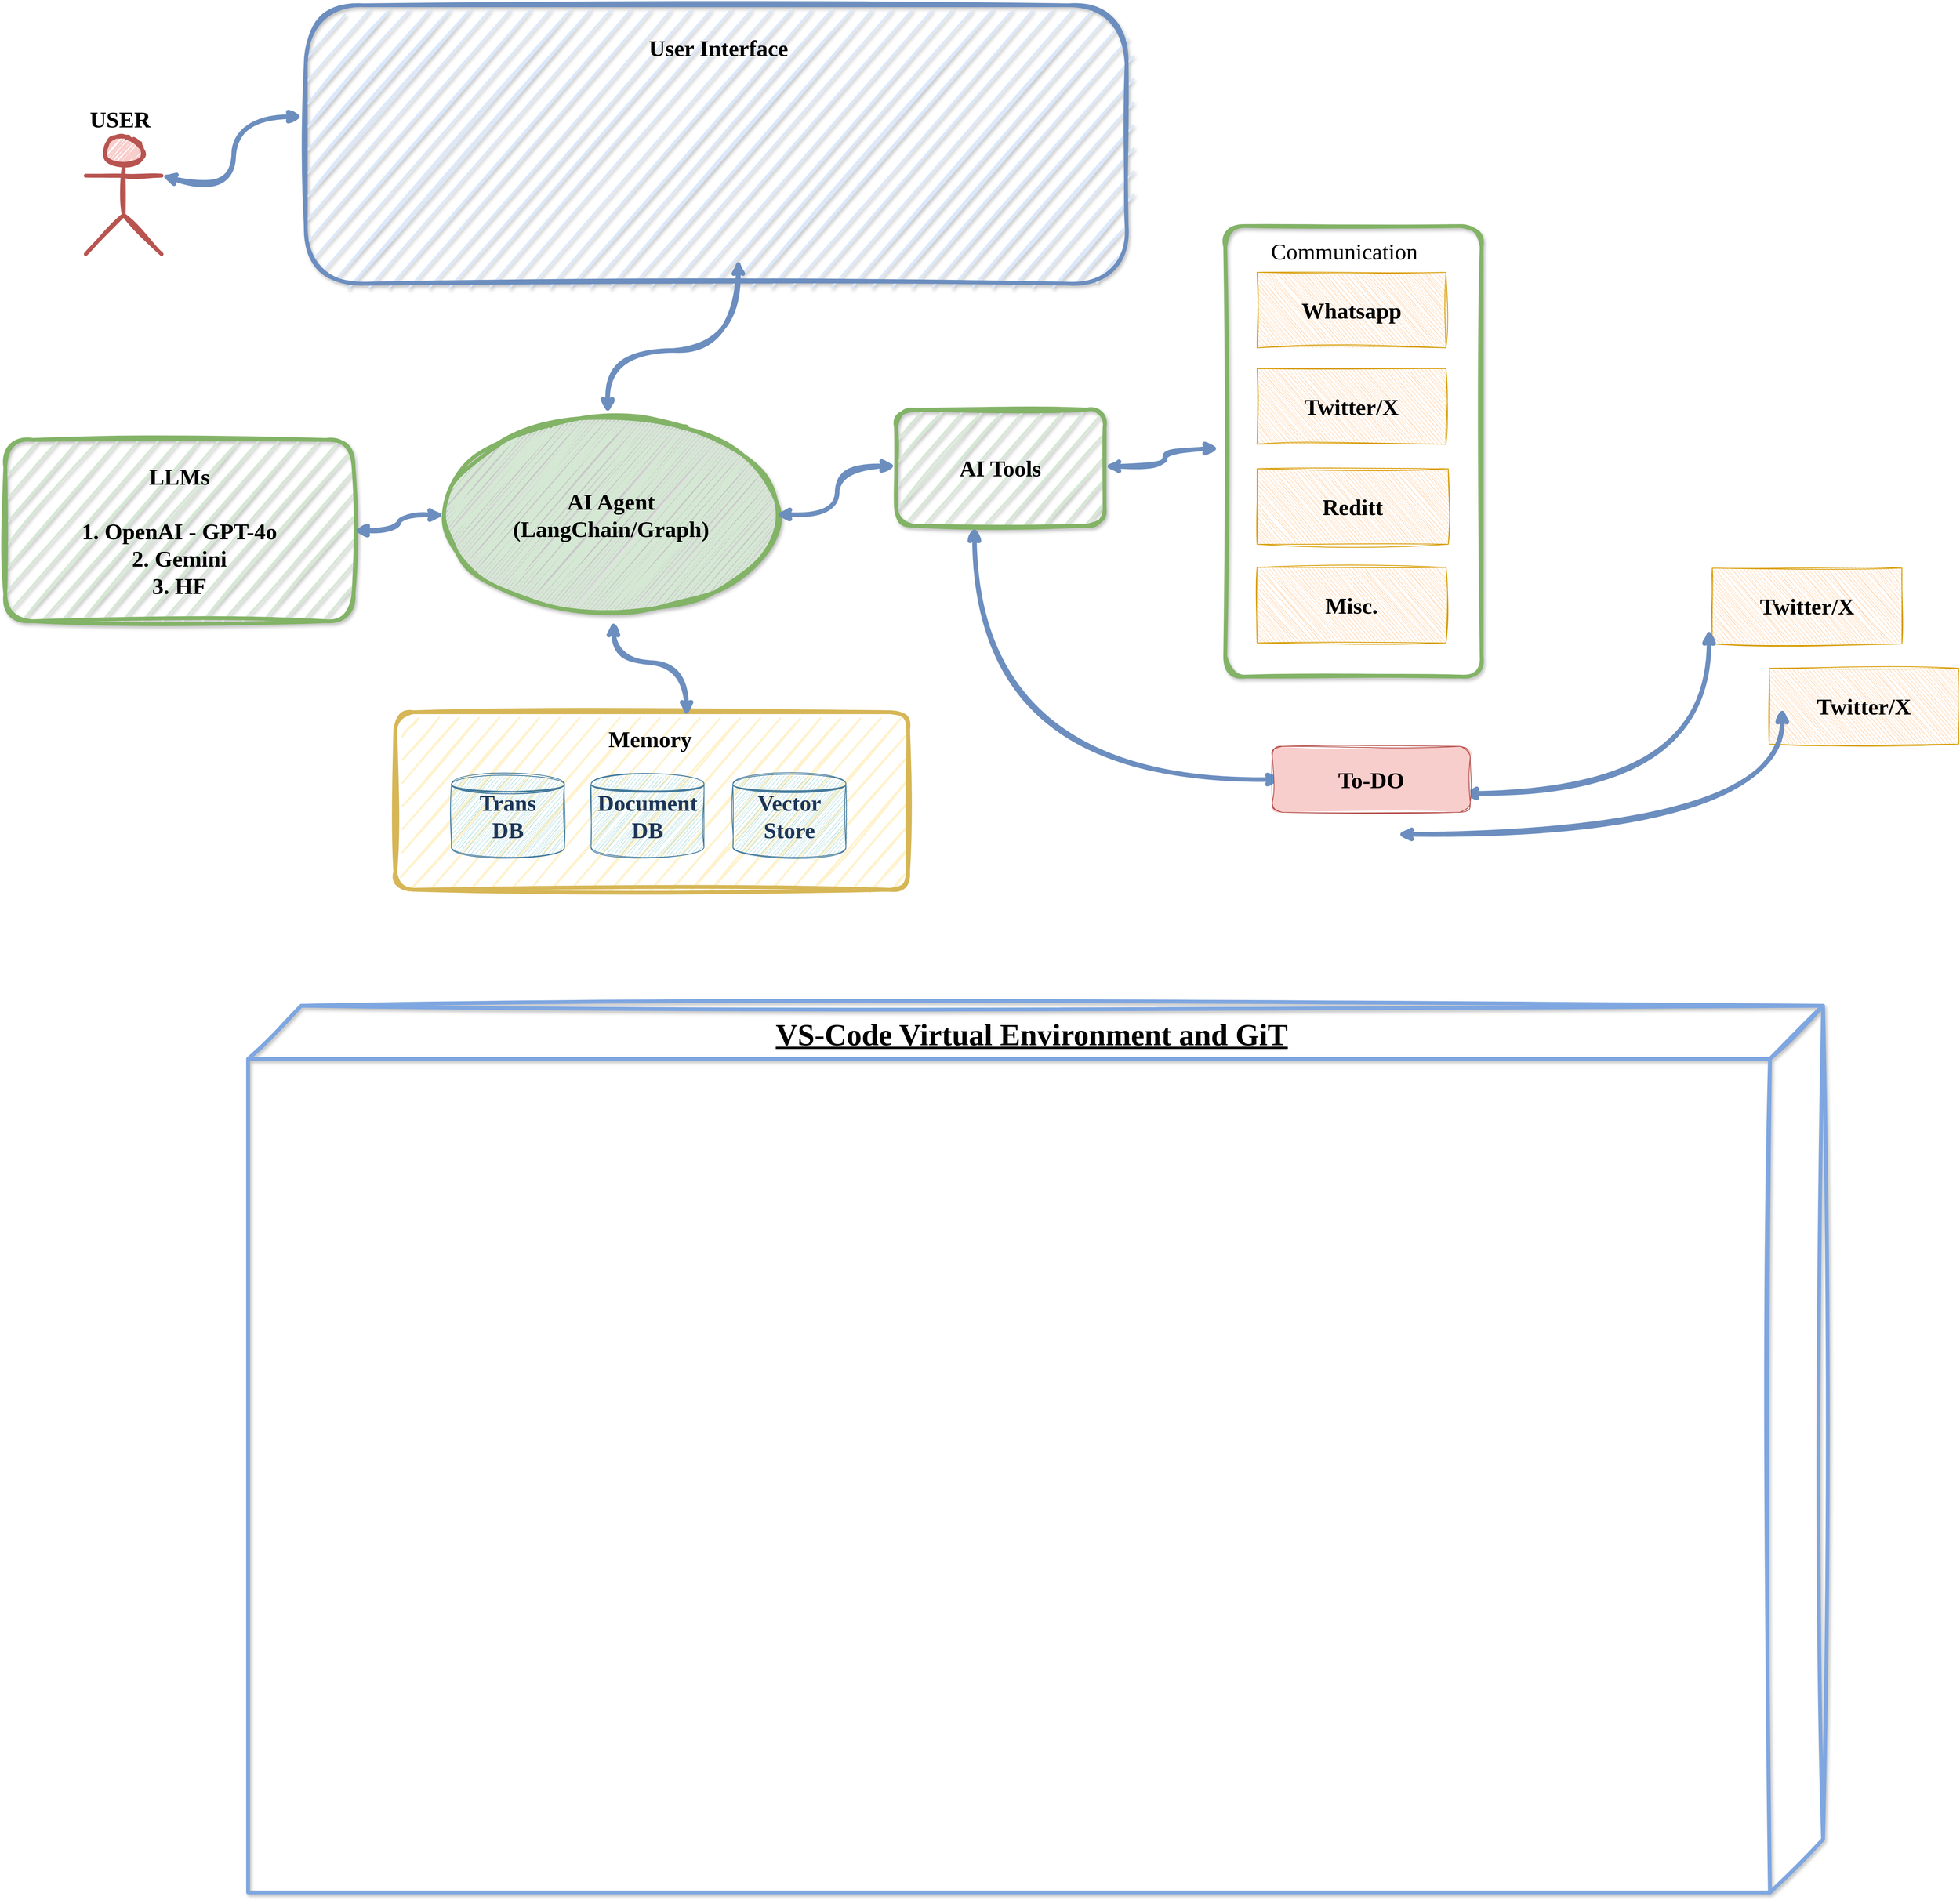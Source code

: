 <mxfile version="26.1.3">
  <diagram name="Page-1" id="c7558073-3199-34d8-9f00-42111426c3f3">
    <mxGraphModel dx="4380" dy="3300" grid="0" gridSize="10" guides="0" tooltips="1" connect="0" arrows="1" fold="1" page="1" pageScale="1" pageWidth="850" pageHeight="1100" background="none" math="0" shadow="0" adaptiveColors="auto">
      <root>
        <object label="" id="0">
          <mxCell />
        </object>
        <mxCell id="1" parent="0" />
        <mxCell id="TeiEiH09iCQTftUvuPfI-24" value="User Interface" style="text;html=1;align=center;verticalAlign=middle;whiteSpace=wrap;rounded=1;fontFamily=Comic Sans MS;fontSize=30;fontStyle=1;fillColor=#dae8fc;strokeColor=#6c8ebf;fillStyle=auto;shadow=1;labelBackgroundColor=none;arcSize=21;strokeWidth=5;sketch=1;curveFitting=1;jiggle=2;movableLabel=1;" parent="1" vertex="1">
          <mxGeometry x="519" y="-111" width="1082" height="367" as="geometry">
            <mxPoint x="3" y="-128" as="offset" />
          </mxGeometry>
        </mxCell>
        <mxCell id="TeiEiH09iCQTftUvuPfI-31" value="&lt;div&gt;&lt;font&gt;LLMs&lt;/font&gt;&lt;/div&gt;&lt;div&gt;&lt;br&gt;&lt;/div&gt;&lt;div&gt;1. OpenAI - GPT-4o&lt;/div&gt;&lt;div&gt;2. Gemini&lt;/div&gt;&lt;div&gt;3. HF&lt;br&gt;&lt;/div&gt;" style="text;html=1;align=center;verticalAlign=middle;whiteSpace=wrap;rounded=1;fontFamily=Comic Sans MS;fontSize=30;fontStyle=1;fillColor=#d5e8d4;strokeColor=#82b366;fillStyle=auto;shadow=1;labelBackgroundColor=none;sketch=1;curveFitting=1;jiggle=2;strokeWidth=5;imageAspect=1;snapToPoint=0;fixDash=0;metaEdit=1;movableLabel=0;resizeWidth=0;resizeHeight=0;sketchStyle=rough;" parent="1" vertex="1">
          <mxGeometry x="123" y="462" width="459" height="239" as="geometry" />
        </mxCell>
        <mxCell id="BFHTQyS8qlT6twQpDue1-9" value="" style="endArrow=classic;startArrow=classic;endFill=1;startFill=1;html=1;rounded=0;sketch=1;hachureGap=4;jiggle=2;curveFitting=1;fontFamily=Comic Sans MS;strokeWidth=6;fillColor=#dae8fc;strokeColor=#6c8ebf;flowAnimation=0;snapToPoint=1;arcSize=50;backgroundOutline=1;sketchStyle=rough;edgeStyle=orthogonalEdgeStyle;curved=1;fontSize=30;" edge="1" parent="1" source="TeiEiH09iCQTftUvuPfI-31" target="D7hKkzI2UtDsNL6RZgkP-2">
          <mxGeometry width="160" relative="1" as="geometry">
            <mxPoint x="1006" y="859" as="sourcePoint" />
            <mxPoint x="1119" y="628" as="targetPoint" />
          </mxGeometry>
        </mxCell>
        <mxCell id="BFHTQyS8qlT6twQpDue1-16" value="" style="endArrow=classic;startArrow=classic;endFill=1;startFill=1;html=1;rounded=0;sketch=1;hachureGap=4;jiggle=2;curveFitting=1;fontFamily=Comic Sans MS;strokeWidth=6;fillColor=#dae8fc;strokeColor=#6c8ebf;flowAnimation=0;exitX=0.527;exitY=0.913;exitDx=0;exitDy=0;exitPerimeter=0;snapToPoint=1;arcSize=50;backgroundOutline=1;sketchStyle=rough;edgeStyle=orthogonalEdgeStyle;curved=1;entryX=0.49;entryY=-0.019;entryDx=0;entryDy=0;entryPerimeter=0;fontSize=30;" edge="1" parent="1" source="TeiEiH09iCQTftUvuPfI-24" target="D7hKkzI2UtDsNL6RZgkP-2">
          <mxGeometry width="160" relative="1" as="geometry">
            <mxPoint x="679" y="687" as="sourcePoint" />
            <mxPoint x="1448" y="419" as="targetPoint" />
          </mxGeometry>
        </mxCell>
        <mxCell id="BFHTQyS8qlT6twQpDue1-26" value="&lt;b&gt;&lt;font&gt;Twitter/X&lt;/font&gt;&lt;/b&gt;" style="whiteSpace=wrap;html=1;rounded=0;arcSize=50;align=center;verticalAlign=middle;strokeWidth=1;autosize=1;spacing=4;treeFolding=1;treeMoving=1;newEdgeStyle={&quot;edgeStyle&quot;:&quot;entityRelationEdgeStyle&quot;,&quot;startArrow&quot;:&quot;none&quot;,&quot;endArrow&quot;:&quot;none&quot;,&quot;segment&quot;:10,&quot;curved&quot;:1,&quot;sourcePerimeterSpacing&quot;:0,&quot;targetPerimeterSpacing&quot;:0};hachureGap=4;fontFamily=Comic Sans MS;fillColor=#FFCE9F;strokeColor=#d79b00;shadow=0;aspect=fixed;flipV=1;fontSize=30;sketch=1;curveFitting=1;jiggle=2;" vertex="1" parent="1">
          <mxGeometry x="2373" y="631" width="250" height="100" as="geometry" />
        </mxCell>
        <mxCell id="BFHTQyS8qlT6twQpDue1-27" value="" style="endArrow=classic;startArrow=classic;endFill=1;startFill=1;html=1;rounded=0;sketch=1;hachureGap=4;jiggle=2;curveFitting=1;fontFamily=Comic Sans MS;strokeWidth=6;fillColor=#dae8fc;strokeColor=#6c8ebf;flowAnimation=0;snapToPoint=1;arcSize=50;backgroundOutline=1;sketchStyle=rough;edgeStyle=orthogonalEdgeStyle;curved=1;exitX=0.961;exitY=0.713;exitDx=0;exitDy=0;exitPerimeter=0;entryX=-0.017;entryY=0.194;entryDx=0;entryDy=0;entryPerimeter=0;fontSize=30;" edge="1" parent="1" target="BFHTQyS8qlT6twQpDue1-26" source="TeiEiH09iCQTftUvuPfI-46">
          <mxGeometry width="160" relative="1" as="geometry">
            <mxPoint x="1742" y="881" as="sourcePoint" />
            <mxPoint x="2244.765" y="689.704" as="targetPoint" />
          </mxGeometry>
        </mxCell>
        <mxCell id="BFHTQyS8qlT6twQpDue1-29" value="&lt;b&gt;&lt;font&gt;Twitter/X&lt;/font&gt;&lt;/b&gt;" style="whiteSpace=wrap;html=1;rounded=0;arcSize=50;align=center;verticalAlign=middle;strokeWidth=1;autosize=1;spacing=4;treeFolding=1;treeMoving=1;newEdgeStyle={&quot;edgeStyle&quot;:&quot;entityRelationEdgeStyle&quot;,&quot;startArrow&quot;:&quot;none&quot;,&quot;endArrow&quot;:&quot;none&quot;,&quot;segment&quot;:10,&quot;curved&quot;:1,&quot;sourcePerimeterSpacing&quot;:0,&quot;targetPerimeterSpacing&quot;:0};hachureGap=4;fontFamily=Comic Sans MS;fillColor=#FFCE9F;strokeColor=#d79b00;shadow=0;aspect=fixed;flipV=1;fontSize=30;sketch=1;curveFitting=1;jiggle=2;" vertex="1" parent="1">
          <mxGeometry x="2448" y="763" width="250" height="100" as="geometry" />
        </mxCell>
        <mxCell id="BFHTQyS8qlT6twQpDue1-30" value="" style="endArrow=classic;startArrow=classic;endFill=1;startFill=1;html=1;rounded=0;sketch=1;hachureGap=4;jiggle=2;curveFitting=1;fontFamily=Comic Sans MS;strokeWidth=6;fillColor=#dae8fc;strokeColor=#6c8ebf;flowAnimation=0;snapToPoint=1;arcSize=50;backgroundOutline=1;sketchStyle=rough;edgeStyle=orthogonalEdgeStyle;curved=1;exitX=0.961;exitY=0.713;exitDx=0;exitDy=0;exitPerimeter=0;entryX=0.069;entryY=0.476;entryDx=0;entryDy=0;entryPerimeter=0;fontSize=30;" edge="1" parent="1" target="BFHTQyS8qlT6twQpDue1-29">
          <mxGeometry width="160" relative="1" as="geometry">
            <mxPoint x="1958" y="982" as="sourcePoint" />
            <mxPoint x="2893" y="922" as="targetPoint" />
          </mxGeometry>
        </mxCell>
        <mxCell id="BFHTQyS8qlT6twQpDue1-33" value="&lt;font&gt;USER&lt;/font&gt;" style="shape=umlActor;verticalLabelPosition=bottom;verticalAlign=top;html=1;sketch=1;hachureGap=4;jiggle=2;curveFitting=1;fontFamily=Comic Sans MS;strokeWidth=5;fillColor=#f8cecc;strokeColor=#b85450;fixDash=0;movableLabel=1;fontStyle=1;fontSize=30;" vertex="1" parent="1">
          <mxGeometry x="229" y="62" width="100" height="155" as="geometry">
            <mxPoint x="-5" y="-202" as="offset" />
          </mxGeometry>
        </mxCell>
        <mxCell id="BFHTQyS8qlT6twQpDue1-34" value="" style="endArrow=classic;startArrow=classic;endFill=1;startFill=1;html=1;rounded=0;sketch=1;hachureGap=4;jiggle=2;curveFitting=1;fontFamily=Comic Sans MS;strokeWidth=6;fillColor=#dae8fc;strokeColor=#6c8ebf;flowAnimation=0;exitX=-0.004;exitY=0.4;exitDx=0;exitDy=0;exitPerimeter=0;snapToPoint=1;arcSize=50;backgroundOutline=1;sketchStyle=rough;edgeStyle=orthogonalEdgeStyle;curved=1;fontSize=30;" edge="1" parent="1" source="TeiEiH09iCQTftUvuPfI-24" target="BFHTQyS8qlT6twQpDue1-33">
          <mxGeometry width="160" relative="1" as="geometry">
            <mxPoint x="1020" y="215" as="sourcePoint" />
            <mxPoint x="928" y="377" as="targetPoint" />
          </mxGeometry>
        </mxCell>
        <mxCell id="BFHTQyS8qlT6twQpDue1-35" value="&lt;div align=&quot;center&quot;&gt;&lt;b&gt;&lt;font style=&quot;font-size: 40px;&quot;&gt;VS-Code Virtual Environment and GiT&lt;/font&gt;&lt;/b&gt;&lt;/div&gt;" style="verticalAlign=top;align=center;spacingTop=8;spacingLeft=2;spacingRight=12;shape=cube;size=70;direction=south;fontStyle=4;html=1;whiteSpace=wrap;sketch=1;hachureGap=4;jiggle=2;curveFitting=1;fontFamily=Comic Sans MS;fillColor=none;fontSize=30;strokeWidth=5;strokeColor=#7EA6E0;shadow=1;perimeterSpacing=0;noLabel=0;container=0;metaEdit=1;movableLabel=0;treeFolding=0;sketchStyle=rough;" vertex="1" parent="1">
          <mxGeometry x="443" y="1208" width="2076" height="1169" as="geometry" />
        </mxCell>
        <object label="Memory" id="BFHTQyS8qlT6twQpDue1-8">
          <mxCell style="text;html=1;align=center;verticalAlign=middle;whiteSpace=wrap;rounded=1;fontFamily=Comic Sans MS;fontSize=30;fontStyle=1;fillColor=#fff2cc;strokeColor=#d6b656;fillStyle=auto;shadow=0;labelBackgroundColor=none;sketch=1;curveFitting=1;jiggle=2;imageVerticalAlign=middle;imageAlign=left;arcSize=10;snapToPoint=0;metaEdit=1;backgroundOutline=1;movableLabel=1;sketchStyle=rough;shadowOpacity=50;gradientColor=none;strokeWidth=5;" vertex="1" parent="1">
            <mxGeometry x="637" y="821" width="676" height="234" as="geometry">
              <mxPoint x="-2" y="-82" as="offset" />
            </mxGeometry>
          </mxCell>
        </object>
        <mxCell id="BFHTQyS8qlT6twQpDue1-31" value="" style="group;fontFamily=Comic Sans MS;fontSize=30;" vertex="1" connectable="0" parent="1">
          <mxGeometry x="711" y="901" width="520" height="113" as="geometry" />
        </mxCell>
        <mxCell id="TeiEiH09iCQTftUvuPfI-38" value="" style="group;rounded=0;labelBackgroundColor=none;fontColor=#1D3557;sketch=1;curveFitting=1;jiggle=2;fontSize=30;fontStyle=1;fontFamily=Comic Sans MS;" parent="BFHTQyS8qlT6twQpDue1-31" vertex="1" connectable="0">
          <mxGeometry width="149" height="113" as="geometry" />
        </mxCell>
        <mxCell id="TeiEiH09iCQTftUvuPfI-33" value="" style="shape=datastore;whiteSpace=wrap;html=1;hachureGap=4;strokeColor=#457B9D;fontFamily=Comic Sans MS;fontColor=#1D3557;fillColor=#A8DADC;labelBackgroundColor=none;sketch=1;curveFitting=1;jiggle=2;rounded=0;fontSize=30;fontStyle=1" parent="TeiEiH09iCQTftUvuPfI-38" vertex="1">
          <mxGeometry y="1.123" width="149" height="110.755" as="geometry" />
        </mxCell>
        <mxCell id="TeiEiH09iCQTftUvuPfI-37" value="Trans DB" style="text;html=1;align=center;verticalAlign=middle;whiteSpace=wrap;rounded=0;fontFamily=Comic Sans MS;strokeColor=none;fontSize=30;fontStyle=1;labelBackgroundColor=none;fontColor=#1D3557;sketch=1;curveFitting=1;jiggle=2;" parent="TeiEiH09iCQTftUvuPfI-38" vertex="1">
          <mxGeometry x="31.368" y="5.987" width="87.047" height="101.026" as="geometry" />
        </mxCell>
        <mxCell id="BFHTQyS8qlT6twQpDue1-17" value="" style="group;rounded=0;labelBackgroundColor=none;fontColor=#1D3557;sketch=1;curveFitting=1;jiggle=2;fontSize=30;fontStyle=1;fontFamily=Comic Sans MS;" vertex="1" connectable="0" parent="BFHTQyS8qlT6twQpDue1-31">
          <mxGeometry x="184" width="149" height="113" as="geometry" />
        </mxCell>
        <mxCell id="BFHTQyS8qlT6twQpDue1-18" value="" style="shape=datastore;whiteSpace=wrap;html=1;hachureGap=4;strokeColor=#457B9D;fontFamily=Comic Sans MS;fontColor=#1D3557;fillColor=#A8DADC;labelBackgroundColor=none;sketch=1;curveFitting=1;jiggle=2;rounded=0;fontSize=30;fontStyle=1" vertex="1" parent="BFHTQyS8qlT6twQpDue1-17">
          <mxGeometry y="1.123" width="149" height="110.755" as="geometry" />
        </mxCell>
        <mxCell id="BFHTQyS8qlT6twQpDue1-19" value="&lt;div&gt;Document&lt;/div&gt;&lt;div&gt;DB&lt;/div&gt;" style="text;html=1;align=center;verticalAlign=middle;whiteSpace=wrap;rounded=0;fontFamily=Comic Sans MS;strokeColor=none;fontSize=30;fontStyle=1;labelBackgroundColor=none;fontColor=#1D3557;sketch=1;curveFitting=1;jiggle=2;" vertex="1" parent="BFHTQyS8qlT6twQpDue1-17">
          <mxGeometry x="31.368" y="5.987" width="87.047" height="101.026" as="geometry" />
        </mxCell>
        <mxCell id="BFHTQyS8qlT6twQpDue1-20" value="" style="group;rounded=0;labelBackgroundColor=none;fontColor=#1D3557;sketch=1;curveFitting=1;jiggle=2;fontSize=30;fontStyle=1;fontFamily=Comic Sans MS;" vertex="1" connectable="0" parent="BFHTQyS8qlT6twQpDue1-31">
          <mxGeometry x="371" width="149" height="113" as="geometry" />
        </mxCell>
        <mxCell id="BFHTQyS8qlT6twQpDue1-21" value="" style="shape=datastore;whiteSpace=wrap;html=1;hachureGap=4;strokeColor=#457B9D;fontFamily=Comic Sans MS;fontColor=#1D3557;fillColor=#A8DADC;labelBackgroundColor=none;sketch=1;curveFitting=1;jiggle=2;rounded=0;fontSize=30;fontStyle=1" vertex="1" parent="BFHTQyS8qlT6twQpDue1-20">
          <mxGeometry y="1.123" width="149" height="110.755" as="geometry" />
        </mxCell>
        <mxCell id="BFHTQyS8qlT6twQpDue1-22" value="Vector Store" style="text;html=1;align=center;verticalAlign=middle;whiteSpace=wrap;rounded=0;fontFamily=Comic Sans MS;strokeColor=none;fontSize=30;fontStyle=1;labelBackgroundColor=none;fontColor=#1D3557;sketch=1;curveFitting=1;jiggle=2;" vertex="1" parent="BFHTQyS8qlT6twQpDue1-20">
          <mxGeometry x="31.368" y="5.987" width="87.047" height="101.026" as="geometry" />
        </mxCell>
        <mxCell id="D7hKkzI2UtDsNL6RZgkP-2" value="&lt;div&gt;&lt;font&gt;&lt;b&gt;&lt;font&gt;AI Agent&lt;/font&gt;&lt;/b&gt;&lt;/font&gt;&lt;/div&gt;&lt;div&gt;&lt;font&gt;&lt;b&gt;&lt;font&gt;(LangChain/Graph)&lt;/font&gt;&lt;/b&gt;&lt;/font&gt;&lt;br&gt;&lt;/div&gt;" style="ellipse;whiteSpace=wrap;html=1;align=center;newEdgeStyle={&quot;edgeStyle&quot;:&quot;entityRelationEdgeStyle&quot;,&quot;startArrow&quot;:&quot;none&quot;,&quot;endArrow&quot;:&quot;none&quot;,&quot;segment&quot;:10,&quot;curved&quot;:1,&quot;sourcePerimeterSpacing&quot;:0,&quot;targetPerimeterSpacing&quot;:0};treeFolding=1;treeMoving=1;sketch=1;hachureGap=4;jiggle=2;curveFitting=1;fontFamily=Comic Sans MS;fillColor=#d5e8d4;strokeColor=light-dark(#82B366,#EDEDED);shadow=1;labelBackgroundColor=none;labelBorderColor=none;strokeWidth=5;fontSize=30;perimeter=rectanglePerimeter;fillStyle=auto;" parent="1" vertex="1">
          <mxGeometry x="701" y="432" width="441" height="258" as="geometry" />
        </mxCell>
        <mxCell id="BFHTQyS8qlT6twQpDue1-10" value="" style="endArrow=classic;startArrow=classic;endFill=1;startFill=1;html=1;rounded=0;sketch=1;hachureGap=4;jiggle=2;curveFitting=1;fontFamily=Comic Sans MS;strokeWidth=6;fillColor=#dae8fc;strokeColor=#6c8ebf;flowAnimation=0;exitX=0.992;exitY=0.497;exitDx=0;exitDy=0;exitPerimeter=0;snapToPoint=1;arcSize=50;backgroundOutline=1;sketchStyle=rough;entryX=-0.001;entryY=0.486;entryDx=0;entryDy=0;entryPerimeter=0;edgeStyle=orthogonalEdgeStyle;curved=1;fontSize=30;" edge="1" parent="1" source="D7hKkzI2UtDsNL6RZgkP-2" target="TeiEiH09iCQTftUvuPfI-40">
          <mxGeometry width="160" relative="1" as="geometry">
            <mxPoint x="869" y="911" as="sourcePoint" />
            <mxPoint x="1086" y="688" as="targetPoint" />
          </mxGeometry>
        </mxCell>
        <object label="&lt;font&gt;AI Tools&lt;/font&gt;" id="TeiEiH09iCQTftUvuPfI-40">
          <mxCell style="text;html=1;align=center;verticalAlign=middle;whiteSpace=wrap;rounded=1;fontFamily=Comic Sans MS;fontSize=30;fontStyle=1;fillColor=#d5e8d4;strokeColor=#82b366;fillStyle=auto;shadow=1;labelBackgroundColor=none;strokeWidth=5;sketch=1;curveFitting=1;jiggle=2;imageAspect=1;snapToPoint=0;fixDash=0;metaEdit=1;movableLabel=0;resizeWidth=0;resizeHeight=0;sketchStyle=rough;arcSize=15;" parent="1" vertex="1">
            <mxGeometry x="1297" y="422" width="275" height="153" as="geometry" />
          </mxCell>
        </object>
        <mxCell id="BFHTQyS8qlT6twQpDue1-7" value="" style="endArrow=classic;startArrow=classic;endFill=1;startFill=1;html=1;rounded=0;sketch=1;hachureGap=4;jiggle=2;curveFitting=1;fontFamily=Comic Sans MS;strokeWidth=6;fillColor=#dae8fc;strokeColor=#6c8ebf;flowAnimation=0;exitX=0.568;exitY=0.024;exitDx=0;exitDy=0;exitPerimeter=0;snapToPoint=1;arcSize=50;backgroundOutline=1;sketchStyle=rough;entryX=0.507;entryY=1.041;entryDx=0;entryDy=0;entryPerimeter=0;edgeStyle=orthogonalEdgeStyle;curved=1;fontSize=30;" edge="1" parent="1" source="BFHTQyS8qlT6twQpDue1-8" target="D7hKkzI2UtDsNL6RZgkP-2">
          <mxGeometry width="160" relative="1" as="geometry">
            <mxPoint x="799.216" y="965.238" as="sourcePoint" />
            <mxPoint x="829" y="811" as="targetPoint" />
          </mxGeometry>
        </mxCell>
        <mxCell id="BFHTQyS8qlT6twQpDue1-40" value="" style="group" vertex="1" connectable="0" parent="1">
          <mxGeometry x="1722" y="-84" width="338" height="813.58" as="geometry" />
        </mxCell>
        <mxCell id="BFHTQyS8qlT6twQpDue1-24" value="&lt;b&gt;Misc.&lt;/b&gt;" style="whiteSpace=wrap;html=1;rounded=0;arcSize=50;align=center;verticalAlign=middle;strokeWidth=1;autosize=1;spacing=4;treeFolding=1;treeMoving=1;newEdgeStyle={&quot;edgeStyle&quot;:&quot;entityRelationEdgeStyle&quot;,&quot;startArrow&quot;:&quot;none&quot;,&quot;endArrow&quot;:&quot;none&quot;,&quot;segment&quot;:10,&quot;curved&quot;:1,&quot;sourcePerimeterSpacing&quot;:0,&quot;targetPerimeterSpacing&quot;:0};hachureGap=4;fontFamily=Comic Sans MS;fillColor=#FFCE9F;strokeColor=#d79b00;shadow=0;aspect=fixed;flipV=1;fontSize=30;sketch=1;curveFitting=1;jiggle=2;rotatable=0;" vertex="1" parent="BFHTQyS8qlT6twQpDue1-40">
          <mxGeometry x="51" y="713.997" width="248.958" height="99.583" as="geometry" />
        </mxCell>
        <mxCell id="BFHTQyS8qlT6twQpDue1-12" value="&lt;font&gt;Reditt&lt;/font&gt;" style="whiteSpace=wrap;html=1;rounded=0;arcSize=50;align=center;verticalAlign=middle;strokeWidth=1;autosize=1;spacing=4;treeFolding=1;treeMoving=1;newEdgeStyle={&quot;edgeStyle&quot;:&quot;entityRelationEdgeStyle&quot;,&quot;startArrow&quot;:&quot;none&quot;,&quot;endArrow&quot;:&quot;none&quot;,&quot;segment&quot;:10,&quot;curved&quot;:1,&quot;sourcePerimeterSpacing&quot;:0,&quot;targetPerimeterSpacing&quot;:0};hachureGap=4;fontFamily=Comic Sans MS;fillColor=#FFCE9F;strokeColor=#d79b00;shadow=0;fontStyle=1;flipV=1;fontSize=30;sketch=1;curveFitting=1;jiggle=2;" vertex="1" parent="BFHTQyS8qlT6twQpDue1-40">
          <mxGeometry x="51" y="583.996" width="252" height="99.583" as="geometry" />
        </mxCell>
        <mxCell id="D7hKkzI2UtDsNL6RZgkP-3" value="&lt;b&gt;&lt;font&gt;&lt;font&gt;Whatsapp&lt;/font&gt;&lt;/font&gt;&lt;/b&gt;" style="whiteSpace=wrap;html=1;rounded=0;arcSize=50;align=center;verticalAlign=middle;strokeWidth=1;autosize=1;spacing=4;treeFolding=1;treeMoving=1;newEdgeStyle={&quot;edgeStyle&quot;:&quot;entityRelationEdgeStyle&quot;,&quot;startArrow&quot;:&quot;none&quot;,&quot;endArrow&quot;:&quot;none&quot;,&quot;segment&quot;:10,&quot;curved&quot;:1,&quot;sourcePerimeterSpacing&quot;:0,&quot;targetPerimeterSpacing&quot;:0};hachureGap=4;fontFamily=Comic Sans MS;fillColor=#FFCE9F;strokeColor=#d79b00;shadow=0;aspect=fixed;flipV=1;fontSize=30;sketch=1;curveFitting=1;jiggle=2;" parent="BFHTQyS8qlT6twQpDue1-40" vertex="1">
          <mxGeometry x="51" y="324.996" width="248.958" height="99.583" as="geometry" />
        </mxCell>
        <mxCell id="BFHTQyS8qlT6twQpDue1-11" value="&lt;b&gt;&lt;font&gt;Twitter/X&lt;/font&gt;&lt;/b&gt;" style="whiteSpace=wrap;html=1;rounded=0;arcSize=50;align=center;verticalAlign=middle;strokeWidth=1;autosize=1;spacing=4;treeFolding=1;treeMoving=1;newEdgeStyle={&quot;edgeStyle&quot;:&quot;entityRelationEdgeStyle&quot;,&quot;startArrow&quot;:&quot;none&quot;,&quot;endArrow&quot;:&quot;none&quot;,&quot;segment&quot;:10,&quot;curved&quot;:1,&quot;sourcePerimeterSpacing&quot;:0,&quot;targetPerimeterSpacing&quot;:0};hachureGap=4;fontFamily=Comic Sans MS;fillColor=#FFCE9F;strokeColor=#d79b00;shadow=0;aspect=fixed;flipV=1;fontSize=30;sketch=1;curveFitting=1;jiggle=2;" vertex="1" parent="BFHTQyS8qlT6twQpDue1-40">
          <mxGeometry x="51" y="451.996" width="248.958" height="99.583" as="geometry" />
        </mxCell>
        <object label="Communication" id="BFHTQyS8qlT6twQpDue1-39">
          <mxCell style="whiteSpace=wrap;rounded=1;arcSize=8;align=center;verticalAlign=middle;strokeWidth=5;autosize=1;spacing=4;treeFolding=1;treeMoving=1;newEdgeStyle={&quot;edgeStyle&quot;:&quot;entityRelationEdgeStyle&quot;,&quot;startArrow&quot;:&quot;none&quot;,&quot;endArrow&quot;:&quot;none&quot;,&quot;segment&quot;:10,&quot;curved&quot;:1,&quot;sourcePerimeterSpacing&quot;:0,&quot;targetPerimeterSpacing&quot;:0};hachureGap=4;fontFamily=Comic Sans MS;fillColor=none;strokeColor=#82B366;shadow=1;flipV=1;fontSize=30;sketch=1;curveFitting=1;jiggle=2;labelBackgroundColor=none;textShadow=0;html=1;noLabel=0;labelPadding=0;metaEdit=1;movableLabel=1;" vertex="1" parent="BFHTQyS8qlT6twQpDue1-40">
            <mxGeometry x="9" y="264" width="338" height="594" as="geometry">
              <mxPoint x="-12" y="-264" as="offset" />
            </mxGeometry>
          </mxCell>
        </object>
        <mxCell id="BFHTQyS8qlT6twQpDue1-41" value="" style="endArrow=classic;startArrow=classic;endFill=1;startFill=1;html=1;rounded=0;sketch=1;hachureGap=4;jiggle=2;curveFitting=1;fontFamily=Comic Sans MS;strokeWidth=6;fillColor=#dae8fc;strokeColor=#6c8ebf;flowAnimation=0;snapToPoint=1;arcSize=50;backgroundOutline=1;sketchStyle=rough;edgeStyle=orthogonalEdgeStyle;curved=1;exitX=1.001;exitY=0.489;exitDx=0;exitDy=0;exitPerimeter=0;entryX=-0.025;entryY=0.506;entryDx=0;entryDy=0;entryPerimeter=0;fontSize=30;" edge="1" parent="1" source="TeiEiH09iCQTftUvuPfI-40" target="BFHTQyS8qlT6twQpDue1-39">
          <mxGeometry width="160" relative="1" as="geometry">
            <mxPoint x="1752" y="891" as="sourcePoint" />
            <mxPoint x="2379" y="722" as="targetPoint" />
          </mxGeometry>
        </mxCell>
        <mxCell id="BFHTQyS8qlT6twQpDue1-42" value="" style="endArrow=classic;startArrow=classic;endFill=1;startFill=1;html=1;rounded=0;sketch=1;hachureGap=4;jiggle=2;curveFitting=1;fontFamily=Comic Sans MS;strokeWidth=6;fillColor=#dae8fc;strokeColor=#6c8ebf;flowAnimation=0;snapToPoint=1;arcSize=50;backgroundOutline=1;sketchStyle=rough;edgeStyle=orthogonalEdgeStyle;curved=1;exitX=0.047;exitY=0.503;exitDx=0;exitDy=0;exitPerimeter=0;entryX=0.376;entryY=1.009;entryDx=0;entryDy=0;entryPerimeter=0;fontSize=30;" edge="1" parent="1" source="TeiEiH09iCQTftUvuPfI-46" target="TeiEiH09iCQTftUvuPfI-40">
          <mxGeometry width="160" relative="1" as="geometry">
            <mxPoint x="2369" y="712" as="sourcePoint" />
            <mxPoint x="1742" y="881" as="targetPoint" />
          </mxGeometry>
        </mxCell>
        <mxCell id="TeiEiH09iCQTftUvuPfI-46" value="To-DO" style="text;html=1;align=center;verticalAlign=middle;whiteSpace=wrap;rounded=1;fontFamily=Comic Sans MS;fontSize=30;fontStyle=1;fillColor=#f8cecc;strokeColor=#b85450;fillStyle=solid;shadow=0;labelBackgroundColor=none;sketch=1;curveFitting=1;jiggle=2;glass=0;" parent="1" vertex="1">
          <mxGeometry x="1793" y="866" width="261" height="87" as="geometry" />
        </mxCell>
      </root>
    </mxGraphModel>
  </diagram>
</mxfile>
